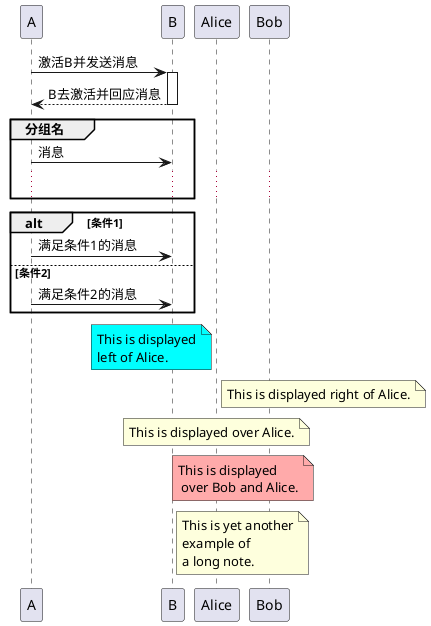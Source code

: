 @startuml

A -> B++: 激活B并发送消息
A <--B--: B去激活并回应消息

group 分组名
A -> B: 消息
...
end group

alt 条件1
A -> B: 满足条件1的消息
else 条件2
A -> B: 满足条件2的消息
end

participant Alice
participant Bob
note left of Alice #aqua
This is displayed
left of Alice.
end note

note right of Alice: This is displayed right of Alice.

note over Alice: This is displayed over Alice.

note over Alice, Bob #FFAAAA: This is displayed\n over Bob and Alice.

note over Bob, Alice
This is yet another
example of
a long note.
end note



@enduml